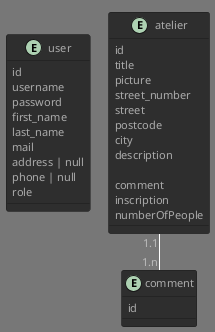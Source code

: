 @startuml
!pragma layout smetana
!theme reddress-darkorange

entity user {
    id
    username
    password
    first_name
    last_name
    mail
    address | null
    phone | null
    role
}

entity atelier {
    id
    title
    picture
    street_number
    street
    postcode
    city
    description

    comment
    inscription
    numberOfPeople
}

entity comment {
    id
}

atelier "1.1" -- "1.n" comment

@enduml